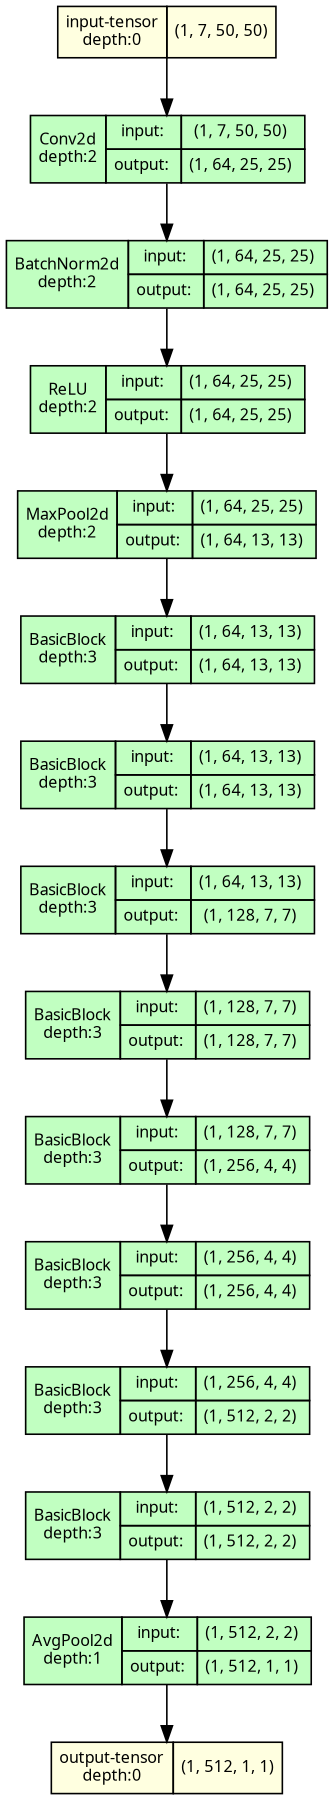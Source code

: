 strict digraph feat_extraction_select_net {
	graph [ordering=in rankdir=TB size="12.0,12.0"]
	node [align=left fontname="Linux libertine" fontsize=10 height=0.2 margin=0 ranksep=0.1 shape=plaintext style=filled]
	edge [fontsize=10]
	0 [label=<
                    <TABLE BORDER="0" CELLBORDER="1"
                    CELLSPACING="0" CELLPADDING="4">
                        <TR><TD>input-tensor<BR/>depth:0</TD><TD>(1, 7, 50, 50)</TD></TR>
                    </TABLE>> fillcolor=lightyellow]
	1 [label=<
                    <TABLE BORDER="0" CELLBORDER="1"
                    CELLSPACING="0" CELLPADDING="4">
                    <TR>
                        <TD ROWSPAN="2">Conv2d<BR/>depth:2</TD>
                        <TD COLSPAN="2">input:</TD>
                        <TD COLSPAN="2">(1, 7, 50, 50) </TD>
                    </TR>
                    <TR>
                        <TD COLSPAN="2">output: </TD>
                        <TD COLSPAN="2">(1, 64, 25, 25) </TD>
                    </TR>
                    </TABLE>> fillcolor=darkseagreen1]
	2 [label=<
                    <TABLE BORDER="0" CELLBORDER="1"
                    CELLSPACING="0" CELLPADDING="4">
                    <TR>
                        <TD ROWSPAN="2">BatchNorm2d<BR/>depth:2</TD>
                        <TD COLSPAN="2">input:</TD>
                        <TD COLSPAN="2">(1, 64, 25, 25) </TD>
                    </TR>
                    <TR>
                        <TD COLSPAN="2">output: </TD>
                        <TD COLSPAN="2">(1, 64, 25, 25) </TD>
                    </TR>
                    </TABLE>> fillcolor=darkseagreen1]
	3 [label=<
                    <TABLE BORDER="0" CELLBORDER="1"
                    CELLSPACING="0" CELLPADDING="4">
                    <TR>
                        <TD ROWSPAN="2">ReLU<BR/>depth:2</TD>
                        <TD COLSPAN="2">input:</TD>
                        <TD COLSPAN="2">(1, 64, 25, 25) </TD>
                    </TR>
                    <TR>
                        <TD COLSPAN="2">output: </TD>
                        <TD COLSPAN="2">(1, 64, 25, 25) </TD>
                    </TR>
                    </TABLE>> fillcolor=darkseagreen1]
	4 [label=<
                    <TABLE BORDER="0" CELLBORDER="1"
                    CELLSPACING="0" CELLPADDING="4">
                    <TR>
                        <TD ROWSPAN="2">MaxPool2d<BR/>depth:2</TD>
                        <TD COLSPAN="2">input:</TD>
                        <TD COLSPAN="2">(1, 64, 25, 25) </TD>
                    </TR>
                    <TR>
                        <TD COLSPAN="2">output: </TD>
                        <TD COLSPAN="2">(1, 64, 13, 13) </TD>
                    </TR>
                    </TABLE>> fillcolor=darkseagreen1]
	5 [label=<
                    <TABLE BORDER="0" CELLBORDER="1"
                    CELLSPACING="0" CELLPADDING="4">
                    <TR>
                        <TD ROWSPAN="2">BasicBlock<BR/>depth:3</TD>
                        <TD COLSPAN="2">input:</TD>
                        <TD COLSPAN="2">(1, 64, 13, 13) </TD>
                    </TR>
                    <TR>
                        <TD COLSPAN="2">output: </TD>
                        <TD COLSPAN="2">(1, 64, 13, 13) </TD>
                    </TR>
                    </TABLE>> fillcolor=darkseagreen1]
	6 [label=<
                    <TABLE BORDER="0" CELLBORDER="1"
                    CELLSPACING="0" CELLPADDING="4">
                    <TR>
                        <TD ROWSPAN="2">BasicBlock<BR/>depth:3</TD>
                        <TD COLSPAN="2">input:</TD>
                        <TD COLSPAN="2">(1, 64, 13, 13) </TD>
                    </TR>
                    <TR>
                        <TD COLSPAN="2">output: </TD>
                        <TD COLSPAN="2">(1, 64, 13, 13) </TD>
                    </TR>
                    </TABLE>> fillcolor=darkseagreen1]
	7 [label=<
                    <TABLE BORDER="0" CELLBORDER="1"
                    CELLSPACING="0" CELLPADDING="4">
                    <TR>
                        <TD ROWSPAN="2">BasicBlock<BR/>depth:3</TD>
                        <TD COLSPAN="2">input:</TD>
                        <TD COLSPAN="2">(1, 64, 13, 13) </TD>
                    </TR>
                    <TR>
                        <TD COLSPAN="2">output: </TD>
                        <TD COLSPAN="2">(1, 128, 7, 7) </TD>
                    </TR>
                    </TABLE>> fillcolor=darkseagreen1]
	8 [label=<
                    <TABLE BORDER="0" CELLBORDER="1"
                    CELLSPACING="0" CELLPADDING="4">
                    <TR>
                        <TD ROWSPAN="2">BasicBlock<BR/>depth:3</TD>
                        <TD COLSPAN="2">input:</TD>
                        <TD COLSPAN="2">(1, 128, 7, 7) </TD>
                    </TR>
                    <TR>
                        <TD COLSPAN="2">output: </TD>
                        <TD COLSPAN="2">(1, 128, 7, 7) </TD>
                    </TR>
                    </TABLE>> fillcolor=darkseagreen1]
	9 [label=<
                    <TABLE BORDER="0" CELLBORDER="1"
                    CELLSPACING="0" CELLPADDING="4">
                    <TR>
                        <TD ROWSPAN="2">BasicBlock<BR/>depth:3</TD>
                        <TD COLSPAN="2">input:</TD>
                        <TD COLSPAN="2">(1, 128, 7, 7) </TD>
                    </TR>
                    <TR>
                        <TD COLSPAN="2">output: </TD>
                        <TD COLSPAN="2">(1, 256, 4, 4) </TD>
                    </TR>
                    </TABLE>> fillcolor=darkseagreen1]
	10 [label=<
                    <TABLE BORDER="0" CELLBORDER="1"
                    CELLSPACING="0" CELLPADDING="4">
                    <TR>
                        <TD ROWSPAN="2">BasicBlock<BR/>depth:3</TD>
                        <TD COLSPAN="2">input:</TD>
                        <TD COLSPAN="2">(1, 256, 4, 4) </TD>
                    </TR>
                    <TR>
                        <TD COLSPAN="2">output: </TD>
                        <TD COLSPAN="2">(1, 256, 4, 4) </TD>
                    </TR>
                    </TABLE>> fillcolor=darkseagreen1]
	11 [label=<
                    <TABLE BORDER="0" CELLBORDER="1"
                    CELLSPACING="0" CELLPADDING="4">
                    <TR>
                        <TD ROWSPAN="2">BasicBlock<BR/>depth:3</TD>
                        <TD COLSPAN="2">input:</TD>
                        <TD COLSPAN="2">(1, 256, 4, 4) </TD>
                    </TR>
                    <TR>
                        <TD COLSPAN="2">output: </TD>
                        <TD COLSPAN="2">(1, 512, 2, 2) </TD>
                    </TR>
                    </TABLE>> fillcolor=darkseagreen1]
	12 [label=<
                    <TABLE BORDER="0" CELLBORDER="1"
                    CELLSPACING="0" CELLPADDING="4">
                    <TR>
                        <TD ROWSPAN="2">BasicBlock<BR/>depth:3</TD>
                        <TD COLSPAN="2">input:</TD>
                        <TD COLSPAN="2">(1, 512, 2, 2) </TD>
                    </TR>
                    <TR>
                        <TD COLSPAN="2">output: </TD>
                        <TD COLSPAN="2">(1, 512, 2, 2) </TD>
                    </TR>
                    </TABLE>> fillcolor=darkseagreen1]
	13 [label=<
                    <TABLE BORDER="0" CELLBORDER="1"
                    CELLSPACING="0" CELLPADDING="4">
                    <TR>
                        <TD ROWSPAN="2">AvgPool2d<BR/>depth:1</TD>
                        <TD COLSPAN="2">input:</TD>
                        <TD COLSPAN="2">(1, 512, 2, 2) </TD>
                    </TR>
                    <TR>
                        <TD COLSPAN="2">output: </TD>
                        <TD COLSPAN="2">(1, 512, 1, 1) </TD>
                    </TR>
                    </TABLE>> fillcolor=darkseagreen1]
	14 [label=<
                    <TABLE BORDER="0" CELLBORDER="1"
                    CELLSPACING="0" CELLPADDING="4">
                        <TR><TD>output-tensor<BR/>depth:0</TD><TD>(1, 512, 1, 1)</TD></TR>
                    </TABLE>> fillcolor=lightyellow]
	0 -> 1
	1 -> 2
	2 -> 3
	3 -> 4
	4 -> 5
	5 -> 6
	6 -> 7
	7 -> 8
	8 -> 9
	9 -> 10
	10 -> 11
	11 -> 12
	12 -> 13
	13 -> 14
}
